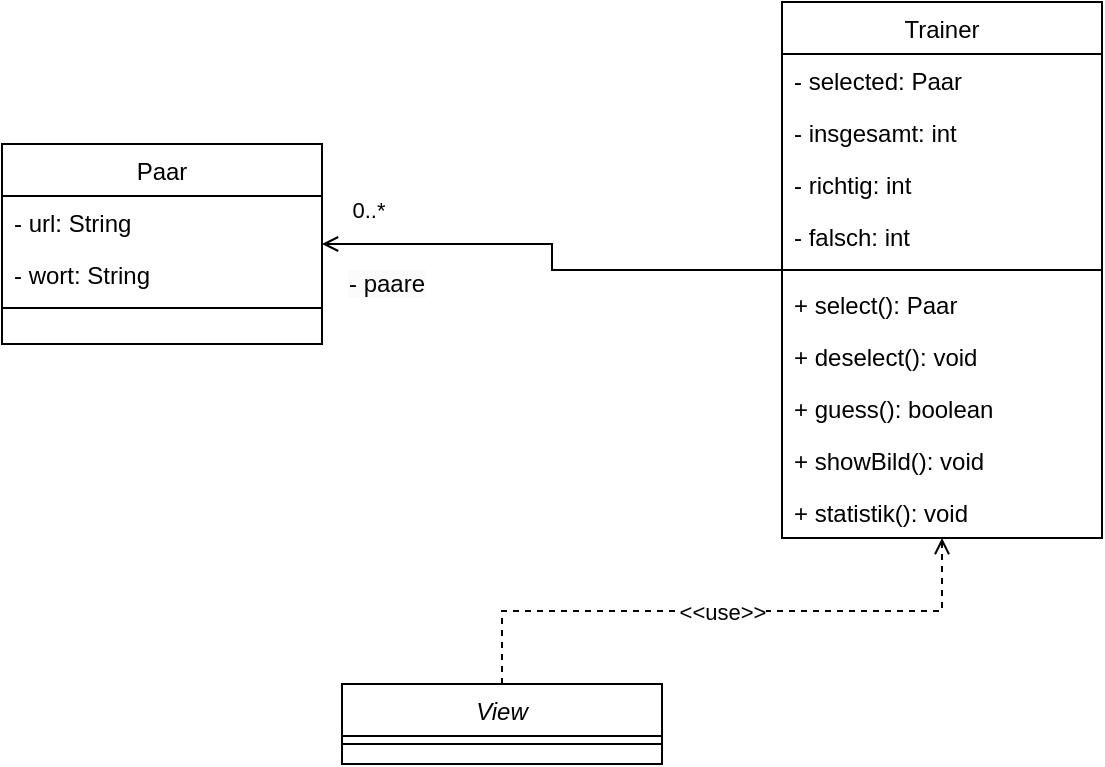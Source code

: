 <mxfile version="24.7.16">
  <diagram id="C5RBs43oDa-KdzZeNtuy" name="Page-1">
    <mxGraphModel dx="775" dy="523" grid="1" gridSize="10" guides="1" tooltips="1" connect="1" arrows="1" fold="1" page="1" pageScale="1" pageWidth="827" pageHeight="1169" math="0" shadow="0">
      <root>
        <mxCell id="WIyWlLk6GJQsqaUBKTNV-0" />
        <mxCell id="WIyWlLk6GJQsqaUBKTNV-1" parent="WIyWlLk6GJQsqaUBKTNV-0" />
        <mxCell id="zkfFHV4jXpPFQw0GAbJ--0" value="Paar" style="swimlane;fontStyle=0;align=center;verticalAlign=top;childLayout=stackLayout;horizontal=1;startSize=26;horizontalStack=0;resizeParent=1;resizeLast=0;collapsible=1;marginBottom=0;rounded=0;shadow=0;strokeWidth=1;glass=0;swimlaneLine=1;" parent="WIyWlLk6GJQsqaUBKTNV-1" vertex="1">
          <mxGeometry x="139" y="161" width="160" height="100" as="geometry">
            <mxRectangle x="230" y="140" width="160" height="26" as="alternateBounds" />
          </mxGeometry>
        </mxCell>
        <mxCell id="zkfFHV4jXpPFQw0GAbJ--1" value="- url: String" style="text;align=left;verticalAlign=top;spacingLeft=4;spacingRight=4;overflow=hidden;rotatable=0;points=[[0,0.5],[1,0.5]];portConstraint=eastwest;" parent="zkfFHV4jXpPFQw0GAbJ--0" vertex="1">
          <mxGeometry y="26" width="160" height="26" as="geometry" />
        </mxCell>
        <mxCell id="zkfFHV4jXpPFQw0GAbJ--2" value="- wort: String" style="text;align=left;verticalAlign=top;spacingLeft=4;spacingRight=4;overflow=hidden;rotatable=0;points=[[0,0.5],[1,0.5]];portConstraint=eastwest;rounded=0;shadow=0;html=0;" parent="zkfFHV4jXpPFQw0GAbJ--0" vertex="1">
          <mxGeometry y="52" width="160" height="26" as="geometry" />
        </mxCell>
        <mxCell id="zkfFHV4jXpPFQw0GAbJ--4" value="" style="line;html=1;strokeWidth=1;align=left;verticalAlign=middle;spacingTop=-1;spacingLeft=3;spacingRight=3;rotatable=0;labelPosition=right;points=[];portConstraint=eastwest;" parent="zkfFHV4jXpPFQw0GAbJ--0" vertex="1">
          <mxGeometry y="78" width="160" height="8" as="geometry" />
        </mxCell>
        <mxCell id="4K3-Z72tnQq2KHU9_pIM-1" value="Trainer" style="swimlane;fontStyle=0;align=center;verticalAlign=top;childLayout=stackLayout;horizontal=1;startSize=26;horizontalStack=0;resizeParent=1;resizeLast=0;collapsible=1;marginBottom=0;rounded=0;shadow=0;strokeWidth=1;glass=0;swimlaneLine=1;" parent="WIyWlLk6GJQsqaUBKTNV-1" vertex="1">
          <mxGeometry x="529" y="90" width="160" height="268" as="geometry">
            <mxRectangle x="230" y="140" width="160" height="26" as="alternateBounds" />
          </mxGeometry>
        </mxCell>
        <mxCell id="4K3-Z72tnQq2KHU9_pIM-3" value="- selected: Paar" style="text;align=left;verticalAlign=top;spacingLeft=4;spacingRight=4;overflow=hidden;rotatable=0;points=[[0,0.5],[1,0.5]];portConstraint=eastwest;rounded=0;shadow=0;html=0;" parent="4K3-Z72tnQq2KHU9_pIM-1" vertex="1">
          <mxGeometry y="26" width="160" height="26" as="geometry" />
        </mxCell>
        <mxCell id="4K3-Z72tnQq2KHU9_pIM-13" value="- insgesamt: int" style="text;align=left;verticalAlign=top;spacingLeft=4;spacingRight=4;overflow=hidden;rotatable=0;points=[[0,0.5],[1,0.5]];portConstraint=eastwest;rounded=0;shadow=0;html=0;" parent="4K3-Z72tnQq2KHU9_pIM-1" vertex="1">
          <mxGeometry y="52" width="160" height="26" as="geometry" />
        </mxCell>
        <mxCell id="4K3-Z72tnQq2KHU9_pIM-14" value="- richtig: int" style="text;align=left;verticalAlign=top;spacingLeft=4;spacingRight=4;overflow=hidden;rotatable=0;points=[[0,0.5],[1,0.5]];portConstraint=eastwest;rounded=0;shadow=0;html=0;" parent="4K3-Z72tnQq2KHU9_pIM-1" vertex="1">
          <mxGeometry y="78" width="160" height="26" as="geometry" />
        </mxCell>
        <mxCell id="4K3-Z72tnQq2KHU9_pIM-15" value="- falsch: int" style="text;align=left;verticalAlign=top;spacingLeft=4;spacingRight=4;overflow=hidden;rotatable=0;points=[[0,0.5],[1,0.5]];portConstraint=eastwest;rounded=0;shadow=0;html=0;" parent="4K3-Z72tnQq2KHU9_pIM-1" vertex="1">
          <mxGeometry y="104" width="160" height="26" as="geometry" />
        </mxCell>
        <mxCell id="4K3-Z72tnQq2KHU9_pIM-4" value="" style="line;html=1;strokeWidth=1;align=left;verticalAlign=middle;spacingTop=-1;spacingLeft=3;spacingRight=3;rotatable=0;labelPosition=right;points=[];portConstraint=eastwest;" parent="4K3-Z72tnQq2KHU9_pIM-1" vertex="1">
          <mxGeometry y="130" width="160" height="8" as="geometry" />
        </mxCell>
        <mxCell id="kYJNKCRG1rfG1xVI3zIV-0" value="+ select(): Paar" style="text;align=left;verticalAlign=top;spacingLeft=4;spacingRight=4;overflow=hidden;rotatable=0;points=[[0,0.5],[1,0.5]];portConstraint=eastwest;" vertex="1" parent="4K3-Z72tnQq2KHU9_pIM-1">
          <mxGeometry y="138" width="160" height="26" as="geometry" />
        </mxCell>
        <mxCell id="4K3-Z72tnQq2KHU9_pIM-5" value="+ deselect(): void" style="text;align=left;verticalAlign=top;spacingLeft=4;spacingRight=4;overflow=hidden;rotatable=0;points=[[0,0.5],[1,0.5]];portConstraint=eastwest;" parent="4K3-Z72tnQq2KHU9_pIM-1" vertex="1">
          <mxGeometry y="164" width="160" height="26" as="geometry" />
        </mxCell>
        <mxCell id="4K3-Z72tnQq2KHU9_pIM-10" value="+ guess(): boolean" style="text;align=left;verticalAlign=top;spacingLeft=4;spacingRight=4;overflow=hidden;rotatable=0;points=[[0,0.5],[1,0.5]];portConstraint=eastwest;rounded=0;shadow=0;html=0;" parent="4K3-Z72tnQq2KHU9_pIM-1" vertex="1">
          <mxGeometry y="190" width="160" height="26" as="geometry" />
        </mxCell>
        <mxCell id="4K3-Z72tnQq2KHU9_pIM-11" value="+ showBild(): void" style="text;align=left;verticalAlign=top;spacingLeft=4;spacingRight=4;overflow=hidden;rotatable=0;points=[[0,0.5],[1,0.5]];portConstraint=eastwest;rounded=0;shadow=0;html=0;" parent="4K3-Z72tnQq2KHU9_pIM-1" vertex="1">
          <mxGeometry y="216" width="160" height="26" as="geometry" />
        </mxCell>
        <mxCell id="4K3-Z72tnQq2KHU9_pIM-12" value="+ statistik(): void" style="text;align=left;verticalAlign=top;spacingLeft=4;spacingRight=4;overflow=hidden;rotatable=0;points=[[0,0.5],[1,0.5]];portConstraint=eastwest;rounded=0;shadow=0;html=0;" parent="4K3-Z72tnQq2KHU9_pIM-1" vertex="1">
          <mxGeometry y="242" width="160" height="26" as="geometry" />
        </mxCell>
        <mxCell id="4K3-Z72tnQq2KHU9_pIM-7" value="&lt;div&gt;&lt;span style=&quot;font-size: 12px; text-align: left; background-color: rgb(251, 251, 251);&quot;&gt;- paare&lt;/span&gt;&lt;/div&gt;" style="edgeStyle=orthogonalEdgeStyle;rounded=0;orthogonalLoop=1;jettySize=auto;html=1;endArrow=open;endFill=0;" parent="WIyWlLk6GJQsqaUBKTNV-1" source="4K3-Z72tnQq2KHU9_pIM-1" target="zkfFHV4jXpPFQw0GAbJ--0" edge="1">
          <mxGeometry x="0.739" y="20" relative="1" as="geometry">
            <mxPoint as="offset" />
          </mxGeometry>
        </mxCell>
        <mxCell id="4K3-Z72tnQq2KHU9_pIM-9" value="0..*" style="edgeLabel;html=1;align=center;verticalAlign=middle;resizable=0;points=[];" parent="4K3-Z72tnQq2KHU9_pIM-7" vertex="1" connectable="0">
          <mxGeometry x="0.463" relative="1" as="geometry">
            <mxPoint x="-42" y="-17" as="offset" />
          </mxGeometry>
        </mxCell>
        <mxCell id="4K3-Z72tnQq2KHU9_pIM-20" value="&amp;lt;&amp;lt;use&amp;gt;&amp;gt;" style="edgeStyle=orthogonalEdgeStyle;rounded=0;orthogonalLoop=1;jettySize=auto;html=1;exitX=0.5;exitY=0;exitDx=0;exitDy=0;dashed=1;endArrow=open;endFill=0;" parent="WIyWlLk6GJQsqaUBKTNV-1" source="4K3-Z72tnQq2KHU9_pIM-16" target="4K3-Z72tnQq2KHU9_pIM-1" edge="1">
          <mxGeometry relative="1" as="geometry" />
        </mxCell>
        <mxCell id="4K3-Z72tnQq2KHU9_pIM-16" value="View" style="swimlane;fontStyle=2;align=center;verticalAlign=top;childLayout=stackLayout;horizontal=1;startSize=26;horizontalStack=0;resizeParent=1;resizeLast=0;collapsible=1;marginBottom=0;rounded=0;shadow=0;strokeWidth=1;glass=0;swimlaneLine=1;" parent="WIyWlLk6GJQsqaUBKTNV-1" vertex="1">
          <mxGeometry x="309" y="431" width="160" height="40" as="geometry">
            <mxRectangle x="230" y="140" width="160" height="26" as="alternateBounds" />
          </mxGeometry>
        </mxCell>
        <mxCell id="4K3-Z72tnQq2KHU9_pIM-19" value="" style="line;html=1;strokeWidth=1;align=left;verticalAlign=middle;spacingTop=-1;spacingLeft=3;spacingRight=3;rotatable=0;labelPosition=right;points=[];portConstraint=eastwest;" parent="4K3-Z72tnQq2KHU9_pIM-16" vertex="1">
          <mxGeometry y="26" width="160" height="8" as="geometry" />
        </mxCell>
      </root>
    </mxGraphModel>
  </diagram>
</mxfile>
